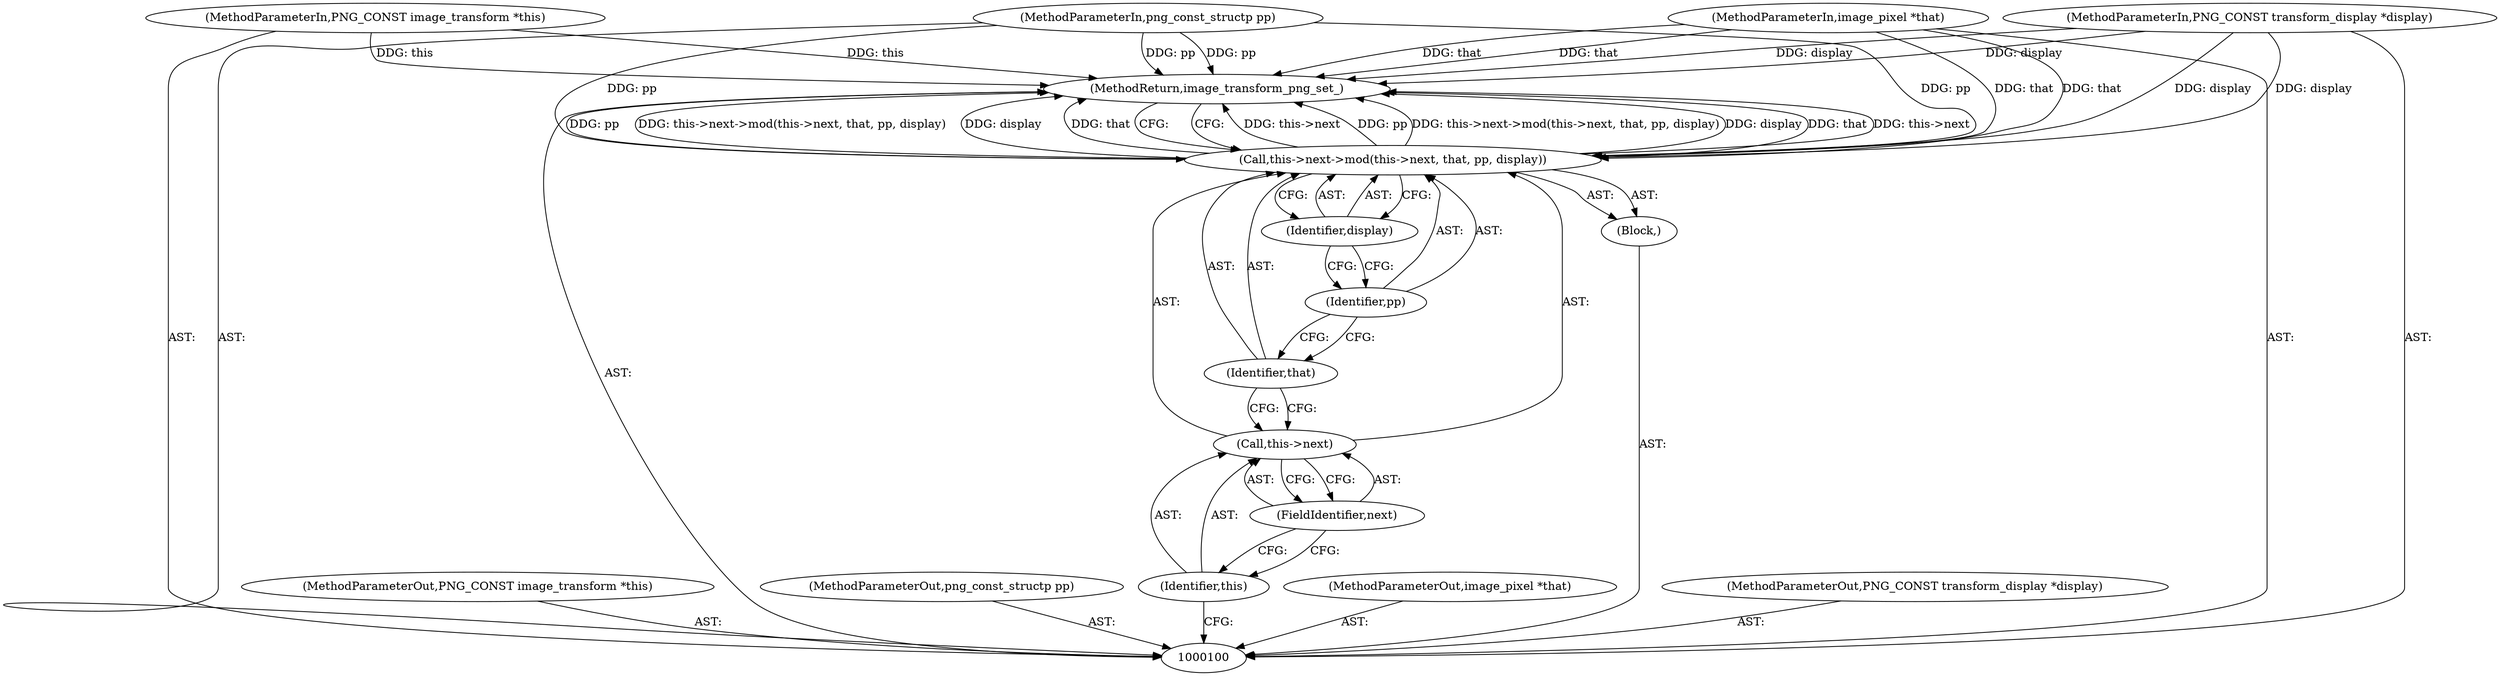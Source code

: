 digraph "1_Android_9d4853418ab2f754c2b63e091c29c5529b8b86ca_35" {
"1000113" [label="(MethodReturn,image_transform_png_set_)"];
"1000101" [label="(MethodParameterIn,PNG_CONST image_transform *this)"];
"1000133" [label="(MethodParameterOut,PNG_CONST image_transform *this)"];
"1000103" [label="(MethodParameterIn,png_const_structp pp)"];
"1000135" [label="(MethodParameterOut,png_const_structp pp)"];
"1000102" [label="(MethodParameterIn,image_pixel *that)"];
"1000134" [label="(MethodParameterOut,image_pixel *that)"];
"1000104" [label="(MethodParameterIn,PNG_CONST transform_display *display)"];
"1000136" [label="(MethodParameterOut,PNG_CONST transform_display *display)"];
"1000105" [label="(Block,)"];
"1000107" [label="(Call,this->next)"];
"1000108" [label="(Identifier,this)"];
"1000109" [label="(FieldIdentifier,next)"];
"1000106" [label="(Call,this->next->mod(this->next, that, pp, display))"];
"1000110" [label="(Identifier,that)"];
"1000111" [label="(Identifier,pp)"];
"1000112" [label="(Identifier,display)"];
"1000113" -> "1000100"  [label="AST: "];
"1000113" -> "1000106"  [label="CFG: "];
"1000106" -> "1000113"  [label="DDG: this->next"];
"1000106" -> "1000113"  [label="DDG: pp"];
"1000106" -> "1000113"  [label="DDG: this->next->mod(this->next, that, pp, display)"];
"1000106" -> "1000113"  [label="DDG: display"];
"1000106" -> "1000113"  [label="DDG: that"];
"1000104" -> "1000113"  [label="DDG: display"];
"1000103" -> "1000113"  [label="DDG: pp"];
"1000102" -> "1000113"  [label="DDG: that"];
"1000101" -> "1000113"  [label="DDG: this"];
"1000101" -> "1000100"  [label="AST: "];
"1000101" -> "1000113"  [label="DDG: this"];
"1000133" -> "1000100"  [label="AST: "];
"1000103" -> "1000100"  [label="AST: "];
"1000103" -> "1000113"  [label="DDG: pp"];
"1000103" -> "1000106"  [label="DDG: pp"];
"1000135" -> "1000100"  [label="AST: "];
"1000102" -> "1000100"  [label="AST: "];
"1000102" -> "1000113"  [label="DDG: that"];
"1000102" -> "1000106"  [label="DDG: that"];
"1000134" -> "1000100"  [label="AST: "];
"1000104" -> "1000100"  [label="AST: "];
"1000104" -> "1000113"  [label="DDG: display"];
"1000104" -> "1000106"  [label="DDG: display"];
"1000136" -> "1000100"  [label="AST: "];
"1000105" -> "1000100"  [label="AST: "];
"1000106" -> "1000105"  [label="AST: "];
"1000107" -> "1000106"  [label="AST: "];
"1000107" -> "1000109"  [label="CFG: "];
"1000108" -> "1000107"  [label="AST: "];
"1000109" -> "1000107"  [label="AST: "];
"1000110" -> "1000107"  [label="CFG: "];
"1000108" -> "1000107"  [label="AST: "];
"1000108" -> "1000100"  [label="CFG: "];
"1000109" -> "1000108"  [label="CFG: "];
"1000109" -> "1000107"  [label="AST: "];
"1000109" -> "1000108"  [label="CFG: "];
"1000107" -> "1000109"  [label="CFG: "];
"1000106" -> "1000105"  [label="AST: "];
"1000106" -> "1000112"  [label="CFG: "];
"1000107" -> "1000106"  [label="AST: "];
"1000110" -> "1000106"  [label="AST: "];
"1000111" -> "1000106"  [label="AST: "];
"1000112" -> "1000106"  [label="AST: "];
"1000113" -> "1000106"  [label="CFG: "];
"1000106" -> "1000113"  [label="DDG: this->next"];
"1000106" -> "1000113"  [label="DDG: pp"];
"1000106" -> "1000113"  [label="DDG: this->next->mod(this->next, that, pp, display)"];
"1000106" -> "1000113"  [label="DDG: display"];
"1000106" -> "1000113"  [label="DDG: that"];
"1000102" -> "1000106"  [label="DDG: that"];
"1000103" -> "1000106"  [label="DDG: pp"];
"1000104" -> "1000106"  [label="DDG: display"];
"1000110" -> "1000106"  [label="AST: "];
"1000110" -> "1000107"  [label="CFG: "];
"1000111" -> "1000110"  [label="CFG: "];
"1000111" -> "1000106"  [label="AST: "];
"1000111" -> "1000110"  [label="CFG: "];
"1000112" -> "1000111"  [label="CFG: "];
"1000112" -> "1000106"  [label="AST: "];
"1000112" -> "1000111"  [label="CFG: "];
"1000106" -> "1000112"  [label="CFG: "];
}
